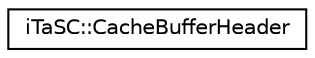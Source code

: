digraph G
{
  edge [fontname="Helvetica",fontsize="10",labelfontname="Helvetica",labelfontsize="10"];
  node [fontname="Helvetica",fontsize="10",shape=record];
  rankdir=LR;
  Node1 [label="iTaSC::CacheBufferHeader",height=0.2,width=0.4,color="black", fillcolor="white", style="filled",URL="$db/d23/structiTaSC_1_1CacheBufferHeader.html"];
}
